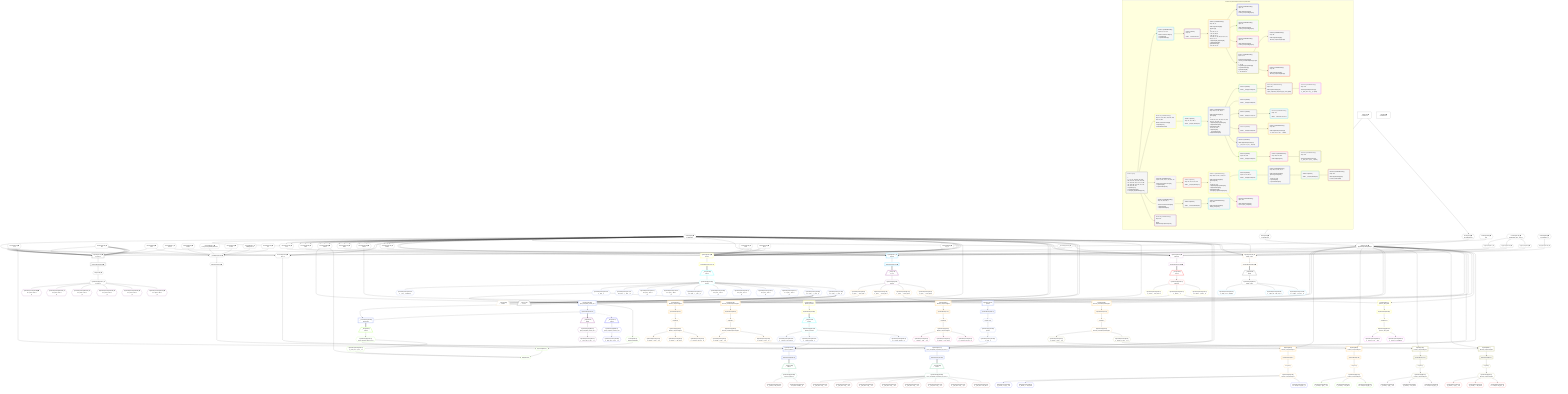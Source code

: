 %%{init: {'themeVariables': { 'fontSize': '12px'}}}%%
graph TD
    classDef path fill:#eee,stroke:#000,color:#000
    classDef plan fill:#fff,stroke-width:1px,color:#000
    classDef itemplan fill:#fff,stroke-width:2px,color:#000
    classDef unbatchedplan fill:#dff,stroke-width:1px,color:#000
    classDef sideeffectplan fill:#fcc,stroke-width:2px,color:#000
    classDef bucket fill:#f6f6f6,color:#000,stroke-width:2px,text-align:left


    %% plan dependencies
    PgSelect272[["PgSelect[272∈0] ➊<br />ᐸpersonᐳ"]]:::plan
    Object12{{"Object[12∈0] ➊<br />ᐸ{pgSettings,withPgClient}ᐳ"}}:::plan
    Constant317{{"Constant[317∈0] ➊<br />ᐸ1ᐳ"}}:::plan
    Constant320{{"Constant[320∈0] ➊<br />ᐸ7ᐳ"}}:::plan
    Constant315{{"Constant[315∈0] ➊<br />ᐸ8ᐳ"}}:::plan
    Constant125{{"Constant[125∈0] ➊<br />ᐸnullᐳ"}}:::plan
    Object12 & Constant317 & Constant317 & Constant320 & Constant317 & Constant315 & Constant320 & Constant317 & Constant320 & Constant317 & Constant320 & Constant317 & Constant125 & Constant320 & Constant317 & Constant320 --> PgSelect272
    __InputObject132{{"__InputObject[132∈0] ➊"}}:::plan
    Constant309{{"Constant[309∈0] ➊<br />ᐸ419ᐳ"}}:::plan
    Constant310{{"Constant[310∈0] ➊<br />ᐸ'easy cheesy baked potatoes'ᐳ"}}:::plan
    Constant311{{"Constant[311∈0] ➊<br />ᐸ'red'ᐳ"}}:::plan
    Constant6{{"Constant[6∈0] ➊<br />ᐸundefinedᐳ"}}:::plan
    Constant312{{"Constant[312∈0] ➊<br />ᐸ'BAR_FOO'ᐳ"}}:::plan
    Constant313{{"Constant[313∈0] ➊<br />ᐸ''ᐳ"}}:::plan
    __InputObject138{{"__InputObject[138∈0] ➊"}}:::plan
    Constant309 & Constant310 & Constant311 & Constant6 & Constant312 & Constant313 & __InputObject138 & Constant315 --> __InputObject132
    Connection13{{"Connection[13∈0] ➊<br />ᐸ9ᐳ"}}:::plan
    Constant6 & Constant6 & Constant6 --> Connection13
    Connection99{{"Connection[99∈0] ➊<br />ᐸ97ᐳ"}}:::plan
    Constant6 & Constant6 & Constant6 --> Connection99
    Connection182{{"Connection[182∈0] ➊<br />ᐸ180ᐳ"}}:::plan
    Constant6 & Constant6 & Constant6 --> Connection182
    Connection213{{"Connection[213∈0] ➊<br />ᐸ211ᐳ"}}:::plan
    Constant6 & Constant6 & Constant6 --> Connection213
    Connection227{{"Connection[227∈0] ➊<br />ᐸ223ᐳ"}}:::plan
    Constant6 & Constant6 & Constant6 --> Connection227
    Connection241{{"Connection[241∈0] ➊<br />ᐸ237ᐳ"}}:::plan
    Constant317 & Constant6 & Constant6 --> Connection241
    Connection261{{"Connection[261∈0] ➊<br />ᐸ259ᐳ"}}:::plan
    Constant6 & Constant6 & Constant6 --> Connection261
    Access10{{"Access[10∈0] ➊<br />ᐸ2.pgSettingsᐳ"}}:::plan
    Access11{{"Access[11∈0] ➊<br />ᐸ2.withPgClientᐳ"}}:::plan
    Access10 & Access11 --> Object12
    Constant314{{"Constant[314∈0] ➊<br />ᐸ5ᐳ"}}:::plan
    Constant6 & Constant314 --> __InputObject138
    __Value2["__Value[2∈0] ➊<br />ᐸcontextᐳ"]:::plan
    __Value2 --> Access10
    __Value2 --> Access11
    ApplyInput14{{"ApplyInput[14∈0] ➊"}}:::plan
    Constant321{{"Constant[321∈0] ➊<br />ᐸ[ 'PRIMARY_KEY_ASC' ]ᐳ"}}:::plan
    Constant321 --> ApplyInput14
    ApplyInput100{{"ApplyInput[100∈0] ➊"}}:::plan
    Constant321 --> ApplyInput100
    BakedInput141{{"BakedInput[141∈0] ➊"}}:::plan
    __InputObject132 --> BakedInput141
    ApplyInput214{{"ApplyInput[214∈0] ➊"}}:::plan
    Constant321 --> ApplyInput214
    ApplyInput262{{"ApplyInput[262∈0] ➊"}}:::plan
    Constant322{{"Constant[322∈0] ➊<br />ᐸ[ 'NATURAL' ]ᐳ"}}:::plan
    Constant322 --> ApplyInput262
    First274{{"First[274∈0] ➊"}}:::plan
    PgSelectRows275[["PgSelectRows[275∈0] ➊"]]:::plan
    PgSelectRows275 --> First274
    PgSelect272 --> PgSelectRows275
    PgSelectSingle276{{"PgSelectSingle[276∈0] ➊<br />ᐸpersonᐳ"}}:::plan
    First274 --> PgSelectSingle276
    __Value4["__Value[4∈0] ➊<br />ᐸrootValueᐳ"]:::plan
    Constant306{{"Constant[306∈0] ➊<br />ᐸ15ᐳ"}}:::plan
    Constant307{{"Constant[307∈0] ➊<br />ᐸ20ᐳ"}}:::plan
    Constant308{{"Constant[308∈0] ➊<br />ᐸ'[...]'ᐳ"}}:::plan
    PgSelect15[["PgSelect[15∈1] ➊<br />ᐸtypesᐳ"]]:::plan
    Object12 & ApplyInput14 & Connection13 & Constant6 & Constant6 & Constant6 --> PgSelect15
    PgSelectRows16[["PgSelectRows[16∈1] ➊"]]:::plan
    PgSelect15 --> PgSelectRows16
    __Item17[/"__Item[17∈2]<br />ᐸ16ᐳ"\]:::itemplan
    PgSelectRows16 ==> __Item17
    PgSelectSingle18{{"PgSelectSingle[18∈2]<br />ᐸtypesᐳ"}}:::plan
    __Item17 --> PgSelectSingle18
    PgSelect20[["PgSelect[20∈3]<br />ᐸfrmcdc_compoundTypeᐳ"]]:::plan
    PgClassExpression19{{"PgClassExpression[19∈3]<br />ᐸ__types__....ound_type”ᐳ"}}:::plan
    Object12 & PgClassExpression19 --> PgSelect20
    PgSelect32[["PgSelect[32∈3]<br />ᐸfrmcdc_nestedCompoundTypeᐳ"]]:::plan
    PgClassExpression31{{"PgClassExpression[31∈3]<br />ᐸ__types__....ound_type”ᐳ"}}:::plan
    Object12 & PgClassExpression31 --> PgSelect32
    PgSelect38[["PgSelect[38∈3]<br />ᐸfrmcdc_compoundTypeᐳ"]]:::plan
    PgClassExpression37{{"PgClassExpression[37∈3]<br />ᐸ__frmcdc_n...type__.”a”ᐳ"}}:::plan
    Object12 & PgClassExpression37 --> PgSelect38
    PgSelect48[["PgSelect[48∈3]<br />ᐸfrmcdc_compoundTypeᐳ"]]:::plan
    PgClassExpression47{{"PgClassExpression[47∈3]<br />ᐸ__frmcdc_n...type__.”b”ᐳ"}}:::plan
    Object12 & PgClassExpression47 --> PgSelect48
    PgSelect58[["PgSelect[58∈3]<br />ᐸfrmcdc_compoundTypeᐳ"]]:::plan
    PgClassExpression57{{"PgClassExpression[57∈3]<br />ᐸ__types__....ound_type”ᐳ"}}:::plan
    Object12 & PgClassExpression57 --> PgSelect58
    PgSelect68[["PgSelect[68∈3]<br />ᐸfrmcdc_nestedCompoundTypeᐳ"]]:::plan
    PgClassExpression67{{"PgClassExpression[67∈3]<br />ᐸ__types__....ound_type”ᐳ"}}:::plan
    Object12 & PgClassExpression67 --> PgSelect68
    PgSelectSingle18 --> PgClassExpression19
    First24{{"First[24∈3]"}}:::plan
    PgSelectRows25[["PgSelectRows[25∈3]"]]:::plan
    PgSelectRows25 --> First24
    PgSelect20 --> PgSelectRows25
    PgSelectSingle26{{"PgSelectSingle[26∈3]<br />ᐸfrmcdc_compoundTypeᐳ"}}:::plan
    First24 --> PgSelectSingle26
    PgClassExpression27{{"PgClassExpression[27∈3]<br />ᐸ__frmcdc_c...type__.”a”ᐳ"}}:::plan
    PgSelectSingle26 --> PgClassExpression27
    PgClassExpression28{{"PgClassExpression[28∈3]<br />ᐸ__frmcdc_c....”foo_bar”ᐳ"}}:::plan
    PgSelectSingle26 --> PgClassExpression28
    PgClassExpression30{{"PgClassExpression[30∈3]<br />ᐸ”c”.”compo...nd_type__)ᐳ"}}:::plan
    PgSelectSingle26 --> PgClassExpression30
    PgSelectSingle18 --> PgClassExpression31
    First34{{"First[34∈3]"}}:::plan
    PgSelectRows35[["PgSelectRows[35∈3]"]]:::plan
    PgSelectRows35 --> First34
    PgSelect32 --> PgSelectRows35
    PgSelectSingle36{{"PgSelectSingle[36∈3]<br />ᐸfrmcdc_nestedCompoundTypeᐳ"}}:::plan
    First34 --> PgSelectSingle36
    PgSelectSingle36 --> PgClassExpression37
    First40{{"First[40∈3]"}}:::plan
    PgSelectRows41[["PgSelectRows[41∈3]"]]:::plan
    PgSelectRows41 --> First40
    PgSelect38 --> PgSelectRows41
    PgSelectSingle42{{"PgSelectSingle[42∈3]<br />ᐸfrmcdc_compoundTypeᐳ"}}:::plan
    First40 --> PgSelectSingle42
    PgSelectSingle36 --> PgClassExpression47
    First50{{"First[50∈3]"}}:::plan
    PgSelectRows51[["PgSelectRows[51∈3]"]]:::plan
    PgSelectRows51 --> First50
    PgSelect48 --> PgSelectRows51
    PgSelectSingle52{{"PgSelectSingle[52∈3]<br />ᐸfrmcdc_compoundTypeᐳ"}}:::plan
    First50 --> PgSelectSingle52
    PgSelectSingle18 --> PgClassExpression57
    First60{{"First[60∈3]"}}:::plan
    PgSelectRows61[["PgSelectRows[61∈3]"]]:::plan
    PgSelectRows61 --> First60
    PgSelect58 --> PgSelectRows61
    PgSelectSingle62{{"PgSelectSingle[62∈3]<br />ᐸfrmcdc_compoundTypeᐳ"}}:::plan
    First60 --> PgSelectSingle62
    PgSelectSingle18 --> PgClassExpression67
    First70{{"First[70∈3]"}}:::plan
    PgSelectRows71[["PgSelectRows[71∈3]"]]:::plan
    PgSelectRows71 --> First70
    PgSelect68 --> PgSelectRows71
    PgSelectSingle72{{"PgSelectSingle[72∈3]<br />ᐸfrmcdc_nestedCompoundTypeᐳ"}}:::plan
    First70 --> PgSelectSingle72
    PgClassExpression43{{"PgClassExpression[43∈4]<br />ᐸ__frmcdc_c...type__.”a”ᐳ"}}:::plan
    PgSelectSingle42 --> PgClassExpression43
    PgClassExpression44{{"PgClassExpression[44∈4]<br />ᐸ__frmcdc_c....”foo_bar”ᐳ"}}:::plan
    PgSelectSingle42 --> PgClassExpression44
    PgClassExpression46{{"PgClassExpression[46∈4]<br />ᐸ”c”.”compo...nd_type__)ᐳ"}}:::plan
    PgSelectSingle42 --> PgClassExpression46
    PgClassExpression53{{"PgClassExpression[53∈5]<br />ᐸ__frmcdc_c...type__.”a”ᐳ"}}:::plan
    PgSelectSingle52 --> PgClassExpression53
    PgClassExpression54{{"PgClassExpression[54∈5]<br />ᐸ__frmcdc_c....”foo_bar”ᐳ"}}:::plan
    PgSelectSingle52 --> PgClassExpression54
    PgClassExpression56{{"PgClassExpression[56∈5]<br />ᐸ”c”.”compo...nd_type__)ᐳ"}}:::plan
    PgSelectSingle52 --> PgClassExpression56
    PgClassExpression63{{"PgClassExpression[63∈6]<br />ᐸ__frmcdc_c...type__.”a”ᐳ"}}:::plan
    PgSelectSingle62 --> PgClassExpression63
    PgClassExpression64{{"PgClassExpression[64∈6]<br />ᐸ__frmcdc_c....”foo_bar”ᐳ"}}:::plan
    PgSelectSingle62 --> PgClassExpression64
    PgClassExpression66{{"PgClassExpression[66∈6]<br />ᐸ”c”.”compo...nd_type__)ᐳ"}}:::plan
    PgSelectSingle62 --> PgClassExpression66
    PgSelect74[["PgSelect[74∈7]<br />ᐸfrmcdc_compoundTypeᐳ"]]:::plan
    PgClassExpression73{{"PgClassExpression[73∈7]<br />ᐸ__frmcdc_n...type__.”a”ᐳ"}}:::plan
    Object12 & PgClassExpression73 --> PgSelect74
    PgSelect86[["PgSelect[86∈7]<br />ᐸfrmcdc_compoundTypeᐳ"]]:::plan
    PgClassExpression85{{"PgClassExpression[85∈7]<br />ᐸ__frmcdc_n...type__.”b”ᐳ"}}:::plan
    Object12 & PgClassExpression85 --> PgSelect86
    PgSelectSingle72 --> PgClassExpression73
    First78{{"First[78∈7]"}}:::plan
    PgSelectRows79[["PgSelectRows[79∈7]"]]:::plan
    PgSelectRows79 --> First78
    PgSelect74 --> PgSelectRows79
    PgSelectSingle80{{"PgSelectSingle[80∈7]<br />ᐸfrmcdc_compoundTypeᐳ"}}:::plan
    First78 --> PgSelectSingle80
    PgSelectSingle72 --> PgClassExpression85
    First88{{"First[88∈7]"}}:::plan
    PgSelectRows89[["PgSelectRows[89∈7]"]]:::plan
    PgSelectRows89 --> First88
    PgSelect86 --> PgSelectRows89
    PgSelectSingle90{{"PgSelectSingle[90∈7]<br />ᐸfrmcdc_compoundTypeᐳ"}}:::plan
    First88 --> PgSelectSingle90
    PgClassExpression81{{"PgClassExpression[81∈8]<br />ᐸ__frmcdc_c...type__.”a”ᐳ"}}:::plan
    PgSelectSingle80 --> PgClassExpression81
    PgClassExpression82{{"PgClassExpression[82∈8]<br />ᐸ__frmcdc_c....”foo_bar”ᐳ"}}:::plan
    PgSelectSingle80 --> PgClassExpression82
    PgClassExpression84{{"PgClassExpression[84∈8]<br />ᐸ”c”.”compo...nd_type__)ᐳ"}}:::plan
    PgSelectSingle80 --> PgClassExpression84
    PgClassExpression91{{"PgClassExpression[91∈9]<br />ᐸ__frmcdc_c...type__.”a”ᐳ"}}:::plan
    PgSelectSingle90 --> PgClassExpression91
    PgClassExpression92{{"PgClassExpression[92∈9]<br />ᐸ__frmcdc_c....”foo_bar”ᐳ"}}:::plan
    PgSelectSingle90 --> PgClassExpression92
    PgClassExpression94{{"PgClassExpression[94∈9]<br />ᐸ”c”.”compo...nd_type__)ᐳ"}}:::plan
    PgSelectSingle90 --> PgClassExpression94
    PgSelect101[["PgSelect[101∈10] ➊<br />ᐸpostᐳ"]]:::plan
    Object12 & ApplyInput100 & Connection99 & Constant6 & Constant6 & Constant6 & Constant306 & Constant307 & Constant308 & Constant306 & Constant307 & Constant308 & Constant306 & Constant125 & Constant307 & Constant308 --> PgSelect101
    PgSelectRows102[["PgSelectRows[102∈10] ➊"]]:::plan
    PgSelect101 --> PgSelectRows102
    __Item103[/"__Item[103∈11]<br />ᐸ102ᐳ"\]:::itemplan
    PgSelectRows102 ==> __Item103
    PgSelectSingle104{{"PgSelectSingle[104∈11]<br />ᐸpostᐳ"}}:::plan
    __Item103 --> PgSelectSingle104
    PgSelect183[["PgSelect[183∈12]<br />ᐸpost_computed_interval_setᐳ"]]:::plan
    PgClassExpression106{{"PgClassExpression[106∈12]<br />ᐸ__post__ᐳ"}}:::plan
    Object12 & PgClassExpression106 & Connection182 & Constant6 & Constant6 & Constant6 --> PgSelect183
    PgSelect151[["PgSelect[151∈12]<br />ᐸpost_computed_compound_type_arrayᐳ"]]:::plan
    PgClassExpression150{{"PgClassExpression[150∈12]<br />ᐸ__post__ᐳ"}}:::plan
    Object12 & PgClassExpression150 & BakedInput141 --> PgSelect151
    PgSelect143[["PgSelect[143∈12]<br />ᐸpostᐳ"]]:::plan
    Object12 & PgClassExpression106 --> PgSelect143
    __ListTransform195[["__ListTransform[195∈12]<br />ᐸeach:194ᐳ"]]:::plan
    PgSelectRows184[["PgSelectRows[184∈12]"]]:::plan
    PgSelectRows184 & PgSelect183 --> __ListTransform195
    PgClassExpression105{{"PgClassExpression[105∈12]<br />ᐸ__post__.”headline”ᐳ"}}:::plan
    PgSelectSingle104 --> PgClassExpression105
    PgSelectSingle104 --> PgClassExpression106
    PgClassExpression107{{"PgClassExpression[107∈12]<br />ᐸ”a”.”post_...(__post__)ᐳ"}}:::plan
    PgSelectSingle104 --> PgClassExpression107
    PgClassExpression110{{"PgClassExpression[110∈12]<br />ᐸ”a”.”post_...lder! */<br />)ᐳ"}}:::plan
    PgSelectSingle104 --> PgClassExpression110
    PgClassExpression114{{"PgClassExpression[114∈12]<br />ᐸ”a”.”post_...lder! */<br />)ᐳ"}}:::plan
    PgSelectSingle104 --> PgClassExpression114
    PgClassExpression116{{"PgClassExpression[116∈12]<br />ᐸ”a”.”post_...(__post__)ᐳ"}}:::plan
    PgSelectSingle104 --> PgClassExpression116
    PgClassExpression119{{"PgClassExpression[119∈12]<br />ᐸ”a”.”post_...lder! */<br />)ᐳ"}}:::plan
    PgSelectSingle104 --> PgClassExpression119
    PgClassExpression123{{"PgClassExpression[123∈12]<br />ᐸ”a”.”post_...lder! */<br />)ᐳ"}}:::plan
    PgSelectSingle104 --> PgClassExpression123
    PgClassExpression127{{"PgClassExpression[127∈12]<br />ᐸ”a”.”post_...lder! */<br />)ᐳ"}}:::plan
    PgSelectSingle104 --> PgClassExpression127
    PgClassExpression131{{"PgClassExpression[131∈12]<br />ᐸ”a”.”post_...lder! */<br />)ᐳ"}}:::plan
    PgSelectSingle104 --> PgClassExpression131
    First147{{"First[147∈12]"}}:::plan
    PgSelectRows148[["PgSelectRows[148∈12]"]]:::plan
    PgSelectRows148 --> First147
    PgSelect143 --> PgSelectRows148
    PgSelectSingle149{{"PgSelectSingle[149∈12]<br />ᐸpostᐳ"}}:::plan
    First147 --> PgSelectSingle149
    PgSelectSingle149 --> PgClassExpression150
    PgSelectRows153[["PgSelectRows[153∈12]"]]:::plan
    PgSelect151 --> PgSelectRows153
    PgClassExpression168{{"PgClassExpression[168∈12]<br />ᐸ”a”.”post_...(__post__)ᐳ"}}:::plan
    PgSelectSingle104 --> PgClassExpression168
    PgClassExpression171{{"PgClassExpression[171∈12]<br />ᐸ”a”.”post_...(__post__)ᐳ"}}:::plan
    PgSelectSingle104 --> PgClassExpression171
    PgSelect183 --> PgSelectRows184
    __Item154[/"__Item[154∈13]<br />ᐸ153ᐳ"\]:::itemplan
    PgSelectRows153 ==> __Item154
    PgSelectSingle155{{"PgSelectSingle[155∈13]<br />ᐸpost_computed_compound_type_arrayᐳ"}}:::plan
    __Item154 --> PgSelectSingle155
    PgClassExpression156{{"PgClassExpression[156∈14]<br />ᐸ__post_com...rray__.”a”ᐳ"}}:::plan
    PgSelectSingle155 --> PgClassExpression156
    PgClassExpression157{{"PgClassExpression[157∈14]<br />ᐸ__post_com...rray__.”b”ᐳ"}}:::plan
    PgSelectSingle155 --> PgClassExpression157
    PgClassExpression158{{"PgClassExpression[158∈14]<br />ᐸ__post_com...rray__.”c”ᐳ"}}:::plan
    PgSelectSingle155 --> PgClassExpression158
    PgClassExpression159{{"PgClassExpression[159∈14]<br />ᐸ__post_com...rray__.”d”ᐳ"}}:::plan
    PgSelectSingle155 --> PgClassExpression159
    PgClassExpression160{{"PgClassExpression[160∈14]<br />ᐸ__post_com...rray__.”e”ᐳ"}}:::plan
    PgSelectSingle155 --> PgClassExpression160
    PgClassExpression161{{"PgClassExpression[161∈14]<br />ᐸ__post_com...rray__.”f”ᐳ"}}:::plan
    PgSelectSingle155 --> PgClassExpression161
    PgClassExpression162{{"PgClassExpression[162∈14]<br />ᐸ__post_com...rray__.”g”ᐳ"}}:::plan
    PgSelectSingle155 --> PgClassExpression162
    PgClassExpression166{{"PgClassExpression[166∈14]<br />ᐸ__post_com....”foo_bar”ᐳ"}}:::plan
    PgSelectSingle155 --> PgClassExpression166
    __Item169[/"__Item[169∈16]<br />ᐸ168ᐳ"\]:::itemplan
    PgClassExpression168 ==> __Item169
    __Item172[/"__Item[172∈17]<br />ᐸ171ᐳ"\]:::itemplan
    PgClassExpression171 ==> __Item172
    __Item185[/"__Item[185∈19]<br />ᐸ184ᐳ"\]:::itemplan
    PgSelectRows184 ==> __Item185
    PgSelectSingle186{{"PgSelectSingle[186∈19]<br />ᐸpost_computed_interval_setᐳ"}}:::plan
    __Item185 --> PgSelectSingle186
    PgClassExpression187{{"PgClassExpression[187∈19]<br />ᐸ__post_com...al_set__.vᐳ"}}:::plan
    PgSelectSingle186 --> PgClassExpression187
    __Item197[/"__Item[197∈21]<br />ᐸ184ᐳ"\]:::itemplan
    PgSelectRows184 -.-> __Item197
    PgSelectSingle198{{"PgSelectSingle[198∈21]<br />ᐸpost_computed_interval_setᐳ"}}:::plan
    __Item197 --> PgSelectSingle198
    PgClassExpression199{{"PgClassExpression[199∈21]<br />ᐸ__post_com...al_set__.vᐳ"}}:::plan
    PgSelectSingle198 --> PgClassExpression199
    Edge203{{"Edge[203∈22]"}}:::plan
    PgClassExpression202{{"PgClassExpression[202∈22]<br />ᐸ__post_com...al_set__.vᐳ"}}:::plan
    PgCursor205{{"PgCursor[205∈22]"}}:::plan
    PgClassExpression202 & PgCursor205 & Connection182 --> Edge203
    PgSelectSingle201{{"PgSelectSingle[201∈22]<br />ᐸpost_computed_interval_setᐳ"}}:::plan
    Access204{{"Access[204∈22]<br />ᐸ183.cursorDetailsᐳ"}}:::plan
    PgSelectSingle201 & Access204 --> PgCursor205
    __Item200[/"__Item[200∈22]<br />ᐸ195ᐳ"\]:::itemplan
    __ListTransform195 ==> __Item200
    __Item200 --> PgSelectSingle201
    PgSelectSingle201 --> PgClassExpression202
    PgSelect183 --> Access204
    PgSelect215[["PgSelect[215∈25] ➊<br />ᐸpersonᐳ"]]:::plan
    Object12 & ApplyInput214 & Connection213 & Constant6 & Constant6 & Constant6 --> PgSelect215
    PgSelectRows216[["PgSelectRows[216∈25] ➊"]]:::plan
    PgSelect215 --> PgSelectRows216
    __Item217[/"__Item[217∈26]<br />ᐸ216ᐳ"\]:::itemplan
    PgSelectRows216 ==> __Item217
    PgSelectSingle218{{"PgSelectSingle[218∈26]<br />ᐸpersonᐳ"}}:::plan
    __Item217 --> PgSelectSingle218
    PgSelect228[["PgSelect[228∈27]<br />ᐸperson_friendsᐳ"]]:::plan
    PgClassExpression220{{"PgClassExpression[220∈27]<br />ᐸ__person__ᐳ"}}:::plan
    Object12 & PgClassExpression220 & Connection227 & Constant6 & Constant6 & Constant6 --> PgSelect228
    PgSelect250[["PgSelect[250∈27]<br />ᐸperson_first_postᐳ"]]:::plan
    Object12 & PgClassExpression220 --> PgSelect250
    PgClassExpression219{{"PgClassExpression[219∈27]<br />ᐸ__person__...full_name”ᐳ"}}:::plan
    PgSelectSingle218 --> PgClassExpression219
    PgSelectSingle218 --> PgClassExpression220
    PgClassExpression221{{"PgClassExpression[221∈27]<br />ᐸ”c”.”perso..._person__)ᐳ"}}:::plan
    PgSelectSingle218 --> PgClassExpression221
    PgSelectRows229[["PgSelectRows[229∈27]"]]:::plan
    PgSelect228 --> PgSelectRows229
    First252{{"First[252∈27]"}}:::plan
    PgSelectRows253[["PgSelectRows[253∈27]"]]:::plan
    PgSelectRows253 --> First252
    PgSelect250 --> PgSelectRows253
    PgSelectSingle254{{"PgSelectSingle[254∈27]<br />ᐸperson_first_postᐳ"}}:::plan
    First252 --> PgSelectSingle254
    __Item230[/"__Item[230∈28]<br />ᐸ229ᐳ"\]:::itemplan
    PgSelectRows229 ==> __Item230
    PgSelectSingle231{{"PgSelectSingle[231∈28]<br />ᐸperson_friendsᐳ"}}:::plan
    __Item230 --> PgSelectSingle231
    PgSelect242[["PgSelect[242∈29]<br />ᐸperson_friendsᐳ"]]:::plan
    PgClassExpression233{{"PgClassExpression[233∈29]<br />ᐸ__person_friends__ᐳ"}}:::plan
    Object12 & PgClassExpression233 & Connection241 & Constant317 & Constant6 & Constant6 --> PgSelect242
    PgClassExpression232{{"PgClassExpression[232∈29]<br />ᐸ__person_f...full_name”ᐳ"}}:::plan
    PgSelectSingle231 --> PgClassExpression232
    PgSelectSingle231 --> PgClassExpression233
    PgClassExpression234{{"PgClassExpression[234∈29]<br />ᐸ”c”.”perso...friends__)ᐳ"}}:::plan
    PgSelectSingle231 --> PgClassExpression234
    PgSelectRows243[["PgSelectRows[243∈29]"]]:::plan
    PgSelect242 --> PgSelectRows243
    __Item244[/"__Item[244∈30]<br />ᐸ243ᐳ"\]:::itemplan
    PgSelectRows243 ==> __Item244
    PgSelectSingle245{{"PgSelectSingle[245∈30]<br />ᐸperson_friendsᐳ"}}:::plan
    __Item244 --> PgSelectSingle245
    PgClassExpression246{{"PgClassExpression[246∈31]<br />ᐸ__person_f...full_name”ᐳ"}}:::plan
    PgSelectSingle245 --> PgClassExpression246
    PgClassExpression248{{"PgClassExpression[248∈31]<br />ᐸ”c”.”perso...friends__)ᐳ"}}:::plan
    PgSelectSingle245 --> PgClassExpression248
    PgClassExpression255{{"PgClassExpression[255∈32]<br />ᐸ__person_f...ost__.”id”ᐳ"}}:::plan
    PgSelectSingle254 --> PgClassExpression255
    PgClassExpression256{{"PgClassExpression[256∈32]<br />ᐸ__person_f...”headline”ᐳ"}}:::plan
    PgSelectSingle254 --> PgClassExpression256
    PgSelect263[["PgSelect[263∈33] ➊<br />ᐸedge_caseᐳ"]]:::plan
    Object12 & ApplyInput262 & Connection261 & Constant6 & Constant6 & Constant6 --> PgSelect263
    PgSelectRows264[["PgSelectRows[264∈33] ➊"]]:::plan
    PgSelect263 --> PgSelectRows264
    __Item265[/"__Item[265∈34]<br />ᐸ264ᐳ"\]:::itemplan
    PgSelectRows264 ==> __Item265
    PgSelectSingle266{{"PgSelectSingle[266∈34]<br />ᐸedge_caseᐳ"}}:::plan
    __Item265 --> PgSelectSingle266
    PgClassExpression267{{"PgClassExpression[267∈35]<br />ᐸ__edge_cas...s_default”ᐳ"}}:::plan
    PgSelectSingle266 --> PgClassExpression267
    PgClassExpression268{{"PgClassExpression[268∈35]<br />ᐸ__edge_cas...cast_easy”ᐳ"}}:::plan
    PgSelectSingle266 --> PgClassExpression268
    PgClassExpression270{{"PgClassExpression[270∈35]<br />ᐸ”c”.”edge_...ge_case__)ᐳ"}}:::plan
    PgSelectSingle266 --> PgClassExpression270
    PgClassExpression280{{"PgClassExpression[280∈36] ➊<br />ᐸ”c”.”perso...lder! */<br />)ᐳ"}}:::plan
    PgSelectSingle276 --> PgClassExpression280
    PgClassExpression285{{"PgClassExpression[285∈36] ➊<br />ᐸ”c”.”perso...lder! */<br />)ᐳ"}}:::plan
    PgSelectSingle276 --> PgClassExpression285
    PgClassExpression289{{"PgClassExpression[289∈36] ➊<br />ᐸ”c”.”perso...lder! */<br />)ᐳ"}}:::plan
    PgSelectSingle276 --> PgClassExpression289
    PgClassExpression293{{"PgClassExpression[293∈36] ➊<br />ᐸ”c”.”perso...lder! */<br />)ᐳ"}}:::plan
    PgSelectSingle276 --> PgClassExpression293
    PgClassExpression298{{"PgClassExpression[298∈36] ➊<br />ᐸ”c”.”perso...lder! */<br />)ᐳ"}}:::plan
    PgSelectSingle276 --> PgClassExpression298
    PgClassExpression302{{"PgClassExpression[302∈36] ➊<br />ᐸ”c”.”perso...lder! */<br />)ᐳ"}}:::plan
    PgSelectSingle276 --> PgClassExpression302

    %% define steps

    subgraph "Buckets for queries/v4/procedure-computed-fields"
    Bucket0("Bucket 0 (root)<br /><br />1: <br />ᐳ: 6, 10, 11, 125, 306, 307, 308, 309, 310, 311, 312, 313, 314, 315, 317, 320, 321, 322, 12, 13, 14, 99, 100, 138, 182, 213, 214, 227, 241, 261, 262, 132, 141<br />2: PgSelect[272]<br />3: PgSelectRows[275]<br />ᐳ: First[274], PgSelectSingle[276]"):::bucket
    classDef bucket0 stroke:#696969
    class Bucket0,__Value2,__Value4,Constant6,Access10,Access11,Object12,Connection13,ApplyInput14,Connection99,ApplyInput100,Constant125,__InputObject132,__InputObject138,BakedInput141,Connection182,Connection213,ApplyInput214,Connection227,Connection241,Connection261,ApplyInput262,PgSelect272,First274,PgSelectRows275,PgSelectSingle276,Constant306,Constant307,Constant308,Constant309,Constant310,Constant311,Constant312,Constant313,Constant314,Constant315,Constant317,Constant320,Constant321,Constant322 bucket0
    Bucket1("Bucket 1 (nullableBoundary)<br />Deps: 12, 14, 13, 6<br /><br />ROOT Connectionᐸ9ᐳ[13]<br />1: PgSelect[15]<br />2: PgSelectRows[16]"):::bucket
    classDef bucket1 stroke:#00bfff
    class Bucket1,PgSelect15,PgSelectRows16 bucket1
    Bucket2("Bucket 2 (listItem)<br />Deps: 12<br /><br />ROOT __Item{2}ᐸ16ᐳ[17]"):::bucket
    classDef bucket2 stroke:#7f007f
    class Bucket2,__Item17,PgSelectSingle18 bucket2
    Bucket3("Bucket 3 (nullableBoundary)<br />Deps: 18, 12<br /><br />ROOT PgSelectSingle{2}ᐸtypesᐳ[18]<br />1: <br />ᐳ: 19, 31, 57, 67<br />2: 20, 32, 58, 68<br />3: 25, 35, 61, 71<br />ᐳ: 24, 26, 27, 28, 30, 34, 36, 37, 47, 60, 62, 70, 72<br />4: PgSelect[38], PgSelect[48]<br />5: PgSelectRows[41], PgSelectRows[51]<br />ᐳ: 40, 42, 50, 52"):::bucket
    classDef bucket3 stroke:#ffa500
    class Bucket3,PgClassExpression19,PgSelect20,First24,PgSelectRows25,PgSelectSingle26,PgClassExpression27,PgClassExpression28,PgClassExpression30,PgClassExpression31,PgSelect32,First34,PgSelectRows35,PgSelectSingle36,PgClassExpression37,PgSelect38,First40,PgSelectRows41,PgSelectSingle42,PgClassExpression47,PgSelect48,First50,PgSelectRows51,PgSelectSingle52,PgClassExpression57,PgSelect58,First60,PgSelectRows61,PgSelectSingle62,PgClassExpression67,PgSelect68,First70,PgSelectRows71,PgSelectSingle72 bucket3
    Bucket4("Bucket 4 (nullableBoundary)<br />Deps: 42<br /><br />ROOT PgSelectSingle{3}ᐸfrmcdc_compoundTypeᐳ[42]"):::bucket
    classDef bucket4 stroke:#0000ff
    class Bucket4,PgClassExpression43,PgClassExpression44,PgClassExpression46 bucket4
    Bucket5("Bucket 5 (nullableBoundary)<br />Deps: 52<br /><br />ROOT PgSelectSingle{3}ᐸfrmcdc_compoundTypeᐳ[52]"):::bucket
    classDef bucket5 stroke:#7fff00
    class Bucket5,PgClassExpression53,PgClassExpression54,PgClassExpression56 bucket5
    Bucket6("Bucket 6 (nullableBoundary)<br />Deps: 62<br /><br />ROOT PgSelectSingle{3}ᐸfrmcdc_compoundTypeᐳ[62]"):::bucket
    classDef bucket6 stroke:#ff1493
    class Bucket6,PgClassExpression63,PgClassExpression64,PgClassExpression66 bucket6
    Bucket7("Bucket 7 (nullableBoundary)<br />Deps: 72, 12<br /><br />ROOT PgSelectSingle{3}ᐸfrmcdc_nestedCompoundTypeᐳ[72]<br />1: <br />ᐳ: 73, 85<br />2: PgSelect[74], PgSelect[86]<br />3: PgSelectRows[79], PgSelectRows[89]<br />ᐳ: 78, 80, 88, 90"):::bucket
    classDef bucket7 stroke:#808000
    class Bucket7,PgClassExpression73,PgSelect74,First78,PgSelectRows79,PgSelectSingle80,PgClassExpression85,PgSelect86,First88,PgSelectRows89,PgSelectSingle90 bucket7
    Bucket8("Bucket 8 (nullableBoundary)<br />Deps: 80<br /><br />ROOT PgSelectSingle{7}ᐸfrmcdc_compoundTypeᐳ[80]"):::bucket
    classDef bucket8 stroke:#dda0dd
    class Bucket8,PgClassExpression81,PgClassExpression82,PgClassExpression84 bucket8
    Bucket9("Bucket 9 (nullableBoundary)<br />Deps: 90<br /><br />ROOT PgSelectSingle{7}ᐸfrmcdc_compoundTypeᐳ[90]"):::bucket
    classDef bucket9 stroke:#ff0000
    class Bucket9,PgClassExpression91,PgClassExpression92,PgClassExpression94 bucket9
    Bucket10("Bucket 10 (nullableBoundary)<br />Deps: 12, 100, 99, 6, 306, 307, 308, 125, 141, 182<br /><br />ROOT Connectionᐸ97ᐳ[99]<br />1: PgSelect[101]<br />2: PgSelectRows[102]"):::bucket
    classDef bucket10 stroke:#ffff00
    class Bucket10,PgSelect101,PgSelectRows102 bucket10
    Bucket11("Bucket 11 (listItem)<br />Deps: 12, 141, 182, 6<br /><br />ROOT __Item{11}ᐸ102ᐳ[103]"):::bucket
    classDef bucket11 stroke:#00ffff
    class Bucket11,__Item103,PgSelectSingle104 bucket11
    Bucket12("Bucket 12 (nullableBoundary)<br />Deps: 104, 12, 141, 182, 6<br /><br />ROOT PgSelectSingle{11}ᐸpostᐳ[104]<br />1: <br />ᐳ: 105, 106, 107, 110, 114, 116, 119, 123, 127, 131, 168, 171<br />2: PgSelect[143], PgSelect[183]<br />3: PgSelectRows[148], PgSelectRows[184]<br />ᐳ: 147, 149, 150<br />4: PgSelect[151], __ListTransform[195]<br />5: PgSelectRows[153]"):::bucket
    classDef bucket12 stroke:#4169e1
    class Bucket12,PgClassExpression105,PgClassExpression106,PgClassExpression107,PgClassExpression110,PgClassExpression114,PgClassExpression116,PgClassExpression119,PgClassExpression123,PgClassExpression127,PgClassExpression131,PgSelect143,First147,PgSelectRows148,PgSelectSingle149,PgClassExpression150,PgSelect151,PgSelectRows153,PgClassExpression168,PgClassExpression171,PgSelect183,PgSelectRows184,__ListTransform195 bucket12
    Bucket13("Bucket 13 (listItem)<br /><br />ROOT __Item{13}ᐸ153ᐳ[154]"):::bucket
    classDef bucket13 stroke:#3cb371
    class Bucket13,__Item154,PgSelectSingle155 bucket13
    Bucket14("Bucket 14 (nullableBoundary)<br />Deps: 155<br /><br />ROOT PgSelectSingle{13}ᐸpost_computed_compound_type_arrayᐳ[155]"):::bucket
    classDef bucket14 stroke:#a52a2a
    class Bucket14,PgClassExpression156,PgClassExpression157,PgClassExpression158,PgClassExpression159,PgClassExpression160,PgClassExpression161,PgClassExpression162,PgClassExpression166 bucket14
    Bucket15("Bucket 15 (nullableBoundary)<br />Deps: 162<br /><br />ROOT PgClassExpression{14}ᐸ__post_com...rray__.”g”ᐳ[162]"):::bucket
    classDef bucket15 stroke:#ff00ff
    class Bucket15 bucket15
    Bucket16("Bucket 16 (listItem)<br /><br />ROOT __Item{16}ᐸ168ᐳ[169]"):::bucket
    classDef bucket16 stroke:#f5deb3
    class Bucket16,__Item169 bucket16
    Bucket17("Bucket 17 (listItem)<br /><br />ROOT __Item{17}ᐸ171ᐳ[172]"):::bucket
    classDef bucket17 stroke:#696969
    class Bucket17,__Item172 bucket17
    Bucket18("Bucket 18 (nullableBoundary)<br />Deps: 172<br /><br />ROOT __Item{17}ᐸ171ᐳ[172]"):::bucket
    classDef bucket18 stroke:#00bfff
    class Bucket18 bucket18
    Bucket19("Bucket 19 (listItem)<br /><br />ROOT __Item{19}ᐸ184ᐳ[185]"):::bucket
    classDef bucket19 stroke:#7f007f
    class Bucket19,__Item185,PgSelectSingle186,PgClassExpression187 bucket19
    Bucket20("Bucket 20 (nullableBoundary)<br />Deps: 187<br /><br />ROOT PgClassExpression{19}ᐸ__post_com...al_set__.vᐳ[187]"):::bucket
    classDef bucket20 stroke:#ffa500
    class Bucket20 bucket20
    Bucket21("Bucket 21 (subroutine)<br /><br />ROOT PgClassExpression{21}ᐸ__post_com...al_set__.vᐳ[199]"):::bucket
    classDef bucket21 stroke:#0000ff
    class Bucket21,__Item197,PgSelectSingle198,PgClassExpression199 bucket21
    Bucket22("Bucket 22 (listItem)<br />Deps: 182, 183<br /><br />ROOT __Item{22}ᐸ195ᐳ[200]"):::bucket
    classDef bucket22 stroke:#7fff00
    class Bucket22,__Item200,PgSelectSingle201,PgClassExpression202,Edge203,Access204,PgCursor205 bucket22
    Bucket23("Bucket 23 (nullableBoundary)<br />Deps: 203, 202, 205<br /><br />ROOT Edge{22}[203]"):::bucket
    classDef bucket23 stroke:#ff1493
    class Bucket23 bucket23
    Bucket24("Bucket 24 (nullableBoundary)<br />Deps: 202<br /><br />ROOT PgClassExpression{22}ᐸ__post_com...al_set__.vᐳ[202]"):::bucket
    classDef bucket24 stroke:#808000
    class Bucket24 bucket24
    Bucket25("Bucket 25 (nullableBoundary)<br />Deps: 12, 214, 213, 6, 227, 241, 317<br /><br />ROOT Connectionᐸ211ᐳ[213]<br />1: PgSelect[215]<br />2: PgSelectRows[216]"):::bucket
    classDef bucket25 stroke:#dda0dd
    class Bucket25,PgSelect215,PgSelectRows216 bucket25
    Bucket26("Bucket 26 (listItem)<br />Deps: 12, 227, 6, 241, 317<br /><br />ROOT __Item{26}ᐸ216ᐳ[217]"):::bucket
    classDef bucket26 stroke:#ff0000
    class Bucket26,__Item217,PgSelectSingle218 bucket26
    Bucket27("Bucket 27 (nullableBoundary)<br />Deps: 218, 12, 227, 6, 241, 317<br /><br />ROOT PgSelectSingle{26}ᐸpersonᐳ[218]<br />1: <br />ᐳ: 219, 220, 221<br />2: PgSelect[228], PgSelect[250]<br />3: PgSelectRows[229], PgSelectRows[253]<br />ᐳ: First[252], PgSelectSingle[254]"):::bucket
    classDef bucket27 stroke:#ffff00
    class Bucket27,PgClassExpression219,PgClassExpression220,PgClassExpression221,PgSelect228,PgSelectRows229,PgSelect250,First252,PgSelectRows253,PgSelectSingle254 bucket27
    Bucket28("Bucket 28 (listItem)<br />Deps: 12, 241, 317, 6<br /><br />ROOT __Item{28}ᐸ229ᐳ[230]"):::bucket
    classDef bucket28 stroke:#00ffff
    class Bucket28,__Item230,PgSelectSingle231 bucket28
    Bucket29("Bucket 29 (nullableBoundary)<br />Deps: 231, 12, 241, 317, 6<br /><br />ROOT PgSelectSingle{28}ᐸperson_friendsᐳ[231]<br />1: <br />ᐳ: 232, 233, 234<br />2: PgSelect[242]<br />3: PgSelectRows[243]"):::bucket
    classDef bucket29 stroke:#4169e1
    class Bucket29,PgClassExpression232,PgClassExpression233,PgClassExpression234,PgSelect242,PgSelectRows243 bucket29
    Bucket30("Bucket 30 (listItem)<br /><br />ROOT __Item{30}ᐸ243ᐳ[244]"):::bucket
    classDef bucket30 stroke:#3cb371
    class Bucket30,__Item244,PgSelectSingle245 bucket30
    Bucket31("Bucket 31 (nullableBoundary)<br />Deps: 245<br /><br />ROOT PgSelectSingle{30}ᐸperson_friendsᐳ[245]"):::bucket
    classDef bucket31 stroke:#a52a2a
    class Bucket31,PgClassExpression246,PgClassExpression248 bucket31
    Bucket32("Bucket 32 (nullableBoundary)<br />Deps: 254<br /><br />ROOT PgSelectSingle{27}ᐸperson_first_postᐳ[254]"):::bucket
    classDef bucket32 stroke:#ff00ff
    class Bucket32,PgClassExpression255,PgClassExpression256 bucket32
    Bucket33("Bucket 33 (nullableBoundary)<br />Deps: 12, 262, 261, 6<br /><br />ROOT Connectionᐸ259ᐳ[261]<br />1: PgSelect[263]<br />2: PgSelectRows[264]"):::bucket
    classDef bucket33 stroke:#f5deb3
    class Bucket33,PgSelect263,PgSelectRows264 bucket33
    Bucket34("Bucket 34 (listItem)<br /><br />ROOT __Item{34}ᐸ264ᐳ[265]"):::bucket
    classDef bucket34 stroke:#696969
    class Bucket34,__Item265,PgSelectSingle266 bucket34
    Bucket35("Bucket 35 (nullableBoundary)<br />Deps: 266<br /><br />ROOT PgSelectSingle{34}ᐸedge_caseᐳ[266]"):::bucket
    classDef bucket35 stroke:#00bfff
    class Bucket35,PgClassExpression267,PgClassExpression268,PgClassExpression270 bucket35
    Bucket36("Bucket 36 (nullableBoundary)<br />Deps: 276<br /><br />ROOT PgSelectSingleᐸpersonᐳ[276]"):::bucket
    classDef bucket36 stroke:#7f007f
    class Bucket36,PgClassExpression280,PgClassExpression285,PgClassExpression289,PgClassExpression293,PgClassExpression298,PgClassExpression302 bucket36
    Bucket0 --> Bucket1 & Bucket10 & Bucket25 & Bucket33 & Bucket36
    Bucket1 --> Bucket2
    Bucket2 --> Bucket3
    Bucket3 --> Bucket4 & Bucket5 & Bucket6 & Bucket7
    Bucket7 --> Bucket8 & Bucket9
    Bucket10 --> Bucket11
    Bucket11 --> Bucket12
    Bucket12 --> Bucket13 & Bucket16 & Bucket17 & Bucket19 & Bucket21 & Bucket22
    Bucket13 --> Bucket14
    Bucket14 --> Bucket15
    Bucket17 --> Bucket18
    Bucket19 --> Bucket20
    Bucket22 --> Bucket23
    Bucket23 --> Bucket24
    Bucket25 --> Bucket26
    Bucket26 --> Bucket27
    Bucket27 --> Bucket28 & Bucket32
    Bucket28 --> Bucket29
    Bucket29 --> Bucket30
    Bucket30 --> Bucket31
    Bucket33 --> Bucket34
    Bucket34 --> Bucket35
    end